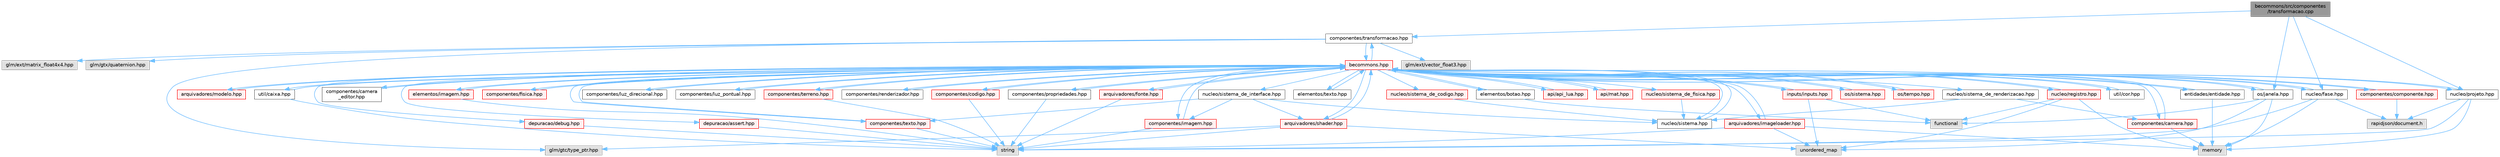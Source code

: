 digraph "becommons/src/componentes/transformacao.cpp"
{
 // LATEX_PDF_SIZE
  bgcolor="transparent";
  edge [fontname=Helvetica,fontsize=10,labelfontname=Helvetica,labelfontsize=10];
  node [fontname=Helvetica,fontsize=10,shape=box,height=0.2,width=0.4];
  Node1 [id="Node000001",label="becommons/src/componentes\l/transformacao.cpp",height=0.2,width=0.4,color="gray40", fillcolor="grey60", style="filled", fontcolor="black",tooltip=" "];
  Node1 -> Node2 [id="edge1_Node000001_Node000002",color="steelblue1",style="solid",tooltip=" "];
  Node2 [id="Node000002",label="componentes/transformacao.hpp",height=0.2,width=0.4,color="grey40", fillcolor="white", style="filled",URL="$transformacao_8hpp.html",tooltip="Calcula a mtriz de modelo para um objeto 3d qualquer."];
  Node2 -> Node3 [id="edge2_Node000002_Node000003",color="steelblue1",style="solid",tooltip=" "];
  Node3 [id="Node000003",label="becommons.hpp",height=0.2,width=0.4,color="red", fillcolor="#FFF0F0", style="filled",URL="$becommons_8hpp.html",tooltip=" "];
  Node3 -> Node4 [id="edge3_Node000003_Node000004",color="steelblue1",style="solid",tooltip=" "];
  Node4 [id="Node000004",label="api/api_lua.hpp",height=0.2,width=0.4,color="red", fillcolor="#FFF0F0", style="filled",URL="$api__lua_8hpp.html",tooltip="Gerencia a configuração do luabridge para api lua."];
  Node4 -> Node3 [id="edge4_Node000004_Node000003",color="steelblue1",style="solid",tooltip=" "];
  Node3 -> Node9 [id="edge5_Node000003_Node000009",color="steelblue1",style="solid",tooltip=" "];
  Node9 [id="Node000009",label="api/mat.hpp",height=0.2,width=0.4,color="red", fillcolor="#FFF0F0", style="filled",URL="$mat_8hpp.html",tooltip="Gerencia funçoes matemáticas."];
  Node9 -> Node3 [id="edge6_Node000009_Node000003",color="steelblue1",style="solid",tooltip=" "];
  Node3 -> Node12 [id="edge7_Node000003_Node000012",color="steelblue1",style="solid",tooltip=" "];
  Node12 [id="Node000012",label="arquivadores/fonte.hpp",height=0.2,width=0.4,color="red", fillcolor="#FFF0F0", style="filled",URL="$fonte_8hpp.html",tooltip="Define estruturas básicas para renderização de textos."];
  Node12 -> Node14 [id="edge8_Node000012_Node000014",color="steelblue1",style="solid",tooltip=" "];
  Node14 [id="Node000014",label="string",height=0.2,width=0.4,color="grey60", fillcolor="#E0E0E0", style="filled",tooltip=" "];
  Node12 -> Node3 [id="edge9_Node000012_Node000003",color="steelblue1",style="solid",tooltip=" "];
  Node3 -> Node17 [id="edge10_Node000003_Node000017",color="steelblue1",style="solid",tooltip=" "];
  Node17 [id="Node000017",label="arquivadores/imageloader.hpp",height=0.2,width=0.4,color="red", fillcolor="#FFF0F0", style="filled",URL="$imageloader_8hpp.html",tooltip="Gerencia as imagems/texturas carregadas na engine."];
  Node17 -> Node14 [id="edge11_Node000017_Node000014",color="steelblue1",style="solid",tooltip=" "];
  Node17 -> Node18 [id="edge12_Node000017_Node000018",color="steelblue1",style="solid",tooltip=" "];
  Node18 [id="Node000018",label="unordered_map",height=0.2,width=0.4,color="grey60", fillcolor="#E0E0E0", style="filled",tooltip=" "];
  Node17 -> Node22 [id="edge13_Node000017_Node000022",color="steelblue1",style="solid",tooltip=" "];
  Node22 [id="Node000022",label="memory",height=0.2,width=0.4,color="grey60", fillcolor="#E0E0E0", style="filled",tooltip=" "];
  Node17 -> Node3 [id="edge14_Node000017_Node000003",color="steelblue1",style="solid",tooltip=" "];
  Node3 -> Node23 [id="edge15_Node000003_Node000023",color="steelblue1",style="solid",tooltip=" "];
  Node23 [id="Node000023",label="arquivadores/modelo.hpp",height=0.2,width=0.4,color="red", fillcolor="#FFF0F0", style="filled",URL="$modelo_8hpp.html",tooltip="Carrega um modelo usando a biblioteca assimp com base em um diretório."];
  Node23 -> Node3 [id="edge16_Node000023_Node000003",color="steelblue1",style="solid",tooltip=" "];
  Node3 -> Node25 [id="edge17_Node000003_Node000025",color="steelblue1",style="solid",tooltip=" "];
  Node25 [id="Node000025",label="arquivadores/shader.hpp",height=0.2,width=0.4,color="red", fillcolor="#FFF0F0", style="filled",URL="$shader_8hpp.html",tooltip="Gerencia os shaders GLSL."];
  Node25 -> Node14 [id="edge18_Node000025_Node000014",color="steelblue1",style="solid",tooltip=" "];
  Node25 -> Node18 [id="edge19_Node000025_Node000018",color="steelblue1",style="solid",tooltip=" "];
  Node25 -> Node30 [id="edge20_Node000025_Node000030",color="steelblue1",style="solid",tooltip=" "];
  Node30 [id="Node000030",label="glm/gtc/type_ptr.hpp",height=0.2,width=0.4,color="grey60", fillcolor="#E0E0E0", style="filled",tooltip=" "];
  Node25 -> Node3 [id="edge21_Node000025_Node000003",color="steelblue1",style="solid",tooltip=" "];
  Node3 -> Node31 [id="edge22_Node000003_Node000031",color="steelblue1",style="solid",tooltip=" "];
  Node31 [id="Node000031",label="componentes/camera.hpp",height=0.2,width=0.4,color="red", fillcolor="#FFF0F0", style="filled",URL="$camera_8hpp.html",tooltip="Estrutura básica de câmera."];
  Node31 -> Node22 [id="edge23_Node000031_Node000022",color="steelblue1",style="solid",tooltip=" "];
  Node31 -> Node3 [id="edge24_Node000031_Node000003",color="steelblue1",style="solid",tooltip=" "];
  Node3 -> Node34 [id="edge25_Node000003_Node000034",color="steelblue1",style="solid",tooltip=" "];
  Node34 [id="Node000034",label="componentes/camera\l_editor.hpp",height=0.2,width=0.4,color="grey40", fillcolor="white", style="filled",URL="$camera__editor_8hpp.html",tooltip=" "];
  Node34 -> Node3 [id="edge26_Node000034_Node000003",color="steelblue1",style="solid",tooltip=" "];
  Node3 -> Node35 [id="edge27_Node000003_Node000035",color="steelblue1",style="solid",tooltip=" "];
  Node35 [id="Node000035",label="componentes/codigo.hpp",height=0.2,width=0.4,color="red", fillcolor="#FFF0F0", style="filled",URL="$codigo_8hpp.html",tooltip="Componente de código para entidades ECS."];
  Node35 -> Node14 [id="edge28_Node000035_Node000014",color="steelblue1",style="solid",tooltip=" "];
  Node35 -> Node3 [id="edge29_Node000035_Node000003",color="steelblue1",style="solid",tooltip=" "];
  Node3 -> Node37 [id="edge30_Node000003_Node000037",color="steelblue1",style="solid",tooltip=" "];
  Node37 [id="Node000037",label="componentes/componente.hpp",height=0.2,width=0.4,color="red", fillcolor="#FFF0F0", style="filled",URL="$componente_8hpp.html",tooltip="Estrutura base para componetes."];
  Node37 -> Node39 [id="edge31_Node000037_Node000039",color="steelblue1",style="solid",tooltip=" "];
  Node39 [id="Node000039",label="rapidjson/document.h",height=0.2,width=0.4,color="grey60", fillcolor="#E0E0E0", style="filled",tooltip=" "];
  Node37 -> Node3 [id="edge32_Node000037_Node000003",color="steelblue1",style="solid",tooltip=" "];
  Node3 -> Node42 [id="edge33_Node000003_Node000042",color="steelblue1",style="solid",tooltip=" "];
  Node42 [id="Node000042",label="componentes/fisica.hpp",height=0.2,width=0.4,color="red", fillcolor="#FFF0F0", style="filled",URL="$fisica_8hpp.html",tooltip="Componente de física para entidades ECS."];
  Node42 -> Node3 [id="edge34_Node000042_Node000003",color="steelblue1",style="solid",tooltip=" "];
  Node3 -> Node43 [id="edge35_Node000003_Node000043",color="steelblue1",style="solid",tooltip=" "];
  Node43 [id="Node000043",label="componentes/imagem.hpp",height=0.2,width=0.4,color="red", fillcolor="#FFF0F0", style="filled",URL="$componentes_2imagem_8hpp.html",tooltip=" "];
  Node43 -> Node14 [id="edge36_Node000043_Node000014",color="steelblue1",style="solid",tooltip=" "];
  Node43 -> Node3 [id="edge37_Node000043_Node000003",color="steelblue1",style="solid",tooltip=" "];
  Node3 -> Node44 [id="edge38_Node000003_Node000044",color="steelblue1",style="solid",tooltip=" "];
  Node44 [id="Node000044",label="componentes/luz_direcional.hpp",height=0.2,width=0.4,color="grey40", fillcolor="white", style="filled",URL="$luz__direcional_8hpp.html",tooltip=" "];
  Node44 -> Node3 [id="edge39_Node000044_Node000003",color="steelblue1",style="solid",tooltip=" "];
  Node3 -> Node45 [id="edge40_Node000003_Node000045",color="steelblue1",style="solid",tooltip=" "];
  Node45 [id="Node000045",label="componentes/luz_pontual.hpp",height=0.2,width=0.4,color="grey40", fillcolor="white", style="filled",URL="$luz__pontual_8hpp.html",tooltip=" "];
  Node45 -> Node3 [id="edge41_Node000045_Node000003",color="steelblue1",style="solid",tooltip=" "];
  Node3 -> Node46 [id="edge42_Node000003_Node000046",color="steelblue1",style="solid",tooltip=" "];
  Node46 [id="Node000046",label="componentes/propriedades.hpp",height=0.2,width=0.4,color="grey40", fillcolor="white", style="filled",URL="$propriedades_8hpp.html",tooltip=" "];
  Node46 -> Node14 [id="edge43_Node000046_Node000014",color="steelblue1",style="solid",tooltip=" "];
  Node46 -> Node3 [id="edge44_Node000046_Node000003",color="steelblue1",style="solid",tooltip=" "];
  Node3 -> Node47 [id="edge45_Node000003_Node000047",color="steelblue1",style="solid",tooltip=" "];
  Node47 [id="Node000047",label="componentes/renderizador.hpp",height=0.2,width=0.4,color="grey40", fillcolor="white", style="filled",URL="$renderizador_8hpp.html",tooltip=" "];
  Node47 -> Node3 [id="edge46_Node000047_Node000003",color="steelblue1",style="solid",tooltip=" "];
  Node3 -> Node48 [id="edge47_Node000003_Node000048",color="steelblue1",style="solid",tooltip=" "];
  Node48 [id="Node000048",label="componentes/terreno.hpp",height=0.2,width=0.4,color="red", fillcolor="#FFF0F0", style="filled",URL="$terreno_8hpp.html",tooltip=" "];
  Node48 -> Node14 [id="edge48_Node000048_Node000014",color="steelblue1",style="solid",tooltip=" "];
  Node48 -> Node3 [id="edge49_Node000048_Node000003",color="steelblue1",style="solid",tooltip=" "];
  Node3 -> Node49 [id="edge50_Node000003_Node000049",color="steelblue1",style="solid",tooltip=" "];
  Node49 [id="Node000049",label="componentes/texto.hpp",height=0.2,width=0.4,color="red", fillcolor="#FFF0F0", style="filled",URL="$componentes_2texto_8hpp.html",tooltip=" "];
  Node49 -> Node14 [id="edge51_Node000049_Node000014",color="steelblue1",style="solid",tooltip=" "];
  Node49 -> Node3 [id="edge52_Node000049_Node000003",color="steelblue1",style="solid",tooltip=" "];
  Node3 -> Node2 [id="edge53_Node000003_Node000002",color="steelblue1",style="solid",tooltip=" "];
  Node3 -> Node50 [id="edge54_Node000003_Node000050",color="steelblue1",style="solid",tooltip=" "];
  Node50 [id="Node000050",label="depuracao/debug.hpp",height=0.2,width=0.4,color="red", fillcolor="#FFF0F0", style="filled",URL="$debug_8hpp.html",tooltip=" "];
  Node50 -> Node14 [id="edge55_Node000050_Node000014",color="steelblue1",style="solid",tooltip=" "];
  Node3 -> Node51 [id="edge56_Node000003_Node000051",color="steelblue1",style="solid",tooltip=" "];
  Node51 [id="Node000051",label="depuracao/assert.hpp",height=0.2,width=0.4,color="red", fillcolor="#FFF0F0", style="filled",URL="$assert_8hpp.html",tooltip=" "];
  Node51 -> Node14 [id="edge57_Node000051_Node000014",color="steelblue1",style="solid",tooltip=" "];
  Node3 -> Node54 [id="edge58_Node000003_Node000054",color="steelblue1",style="solid",tooltip=" "];
  Node54 [id="Node000054",label="elementos/botao.hpp",height=0.2,width=0.4,color="grey40", fillcolor="white", style="filled",URL="$botao_8hpp.html",tooltip=" "];
  Node54 -> Node55 [id="edge59_Node000054_Node000055",color="steelblue1",style="solid",tooltip=" "];
  Node55 [id="Node000055",label="functional",height=0.2,width=0.4,color="grey60", fillcolor="#E0E0E0", style="filled",tooltip=" "];
  Node54 -> Node3 [id="edge60_Node000054_Node000003",color="steelblue1",style="solid",tooltip=" "];
  Node3 -> Node56 [id="edge61_Node000003_Node000056",color="steelblue1",style="solid",tooltip=" "];
  Node56 [id="Node000056",label="elementos/imagem.hpp",height=0.2,width=0.4,color="red", fillcolor="#FFF0F0", style="filled",URL="$elementos_2imagem_8hpp.html",tooltip="Gerencia a configuração do luabridge para api lua."];
  Node56 -> Node14 [id="edge62_Node000056_Node000014",color="steelblue1",style="solid",tooltip=" "];
  Node56 -> Node3 [id="edge63_Node000056_Node000003",color="steelblue1",style="solid",tooltip=" "];
  Node3 -> Node57 [id="edge64_Node000003_Node000057",color="steelblue1",style="solid",tooltip=" "];
  Node57 [id="Node000057",label="elementos/texto.hpp",height=0.2,width=0.4,color="grey40", fillcolor="white", style="filled",URL="$elementos_2texto_8hpp.html",tooltip=" "];
  Node57 -> Node3 [id="edge65_Node000057_Node000003",color="steelblue1",style="solid",tooltip=" "];
  Node3 -> Node58 [id="edge66_Node000003_Node000058",color="steelblue1",style="solid",tooltip=" "];
  Node58 [id="Node000058",label="entidades/entidade.hpp",height=0.2,width=0.4,color="grey40", fillcolor="white", style="filled",URL="$entidade_8hpp.html",tooltip="Inclusoes e defini��es relacionadas � entidade."];
  Node58 -> Node22 [id="edge67_Node000058_Node000022",color="steelblue1",style="solid",tooltip=" "];
  Node58 -> Node3 [id="edge68_Node000058_Node000003",color="steelblue1",style="solid",tooltip=" "];
  Node3 -> Node59 [id="edge69_Node000003_Node000059",color="steelblue1",style="solid",tooltip=" "];
  Node59 [id="Node000059",label="inputs/inputs.hpp",height=0.2,width=0.4,color="red", fillcolor="#FFF0F0", style="filled",URL="$inputs_8hpp.html",tooltip=" "];
  Node59 -> Node18 [id="edge70_Node000059_Node000018",color="steelblue1",style="solid",tooltip=" "];
  Node59 -> Node55 [id="edge71_Node000059_Node000055",color="steelblue1",style="solid",tooltip=" "];
  Node59 -> Node3 [id="edge72_Node000059_Node000003",color="steelblue1",style="solid",tooltip=" "];
  Node3 -> Node60 [id="edge73_Node000003_Node000060",color="steelblue1",style="solid",tooltip=" "];
  Node60 [id="Node000060",label="nucleo/fase.hpp",height=0.2,width=0.4,color="grey40", fillcolor="white", style="filled",URL="$fase_8hpp.html",tooltip="Gerencia sistemas numa fase."];
  Node60 -> Node14 [id="edge74_Node000060_Node000014",color="steelblue1",style="solid",tooltip=" "];
  Node60 -> Node22 [id="edge75_Node000060_Node000022",color="steelblue1",style="solid",tooltip=" "];
  Node60 -> Node39 [id="edge76_Node000060_Node000039",color="steelblue1",style="solid",tooltip=" "];
  Node60 -> Node3 [id="edge77_Node000060_Node000003",color="steelblue1",style="solid",tooltip=" "];
  Node3 -> Node61 [id="edge78_Node000003_Node000061",color="steelblue1",style="solid",tooltip=" "];
  Node61 [id="Node000061",label="nucleo/projeto.hpp",height=0.2,width=0.4,color="grey40", fillcolor="white", style="filled",URL="$projeto_8hpp.html",tooltip="Gerencia configurações do projeto."];
  Node61 -> Node14 [id="edge79_Node000061_Node000014",color="steelblue1",style="solid",tooltip=" "];
  Node61 -> Node39 [id="edge80_Node000061_Node000039",color="steelblue1",style="solid",tooltip=" "];
  Node61 -> Node22 [id="edge81_Node000061_Node000022",color="steelblue1",style="solid",tooltip=" "];
  Node61 -> Node3 [id="edge82_Node000061_Node000003",color="steelblue1",style="solid",tooltip=" "];
  Node3 -> Node62 [id="edge83_Node000003_Node000062",color="steelblue1",style="solid",tooltip=" "];
  Node62 [id="Node000062",label="nucleo/registro.hpp",height=0.2,width=0.4,color="red", fillcolor="#FFF0F0", style="filled",URL="$registro_8hpp.html",tooltip="Inclusoes e definições relacionadas à registro."];
  Node62 -> Node18 [id="edge84_Node000062_Node000018",color="steelblue1",style="solid",tooltip=" "];
  Node62 -> Node22 [id="edge85_Node000062_Node000022",color="steelblue1",style="solid",tooltip=" "];
  Node62 -> Node55 [id="edge86_Node000062_Node000055",color="steelblue1",style="solid",tooltip=" "];
  Node62 -> Node3 [id="edge87_Node000062_Node000003",color="steelblue1",style="solid",tooltip=" "];
  Node3 -> Node64 [id="edge88_Node000003_Node000064",color="steelblue1",style="solid",tooltip=" "];
  Node64 [id="Node000064",label="nucleo/sistema.hpp",height=0.2,width=0.4,color="grey40", fillcolor="white", style="filled",URL="$nucleo_2sistema_8hpp.html",tooltip=" "];
  Node64 -> Node3 [id="edge89_Node000064_Node000003",color="steelblue1",style="solid",tooltip=" "];
  Node3 -> Node65 [id="edge90_Node000003_Node000065",color="steelblue1",style="solid",tooltip=" "];
  Node65 [id="Node000065",label="nucleo/sistema_de_codigo.hpp",height=0.2,width=0.4,color="red", fillcolor="#FFF0F0", style="filled",URL="$sistema__de__codigo_8hpp.html",tooltip=" "];
  Node65 -> Node64 [id="edge91_Node000065_Node000064",color="steelblue1",style="solid",tooltip=" "];
  Node3 -> Node68 [id="edge92_Node000003_Node000068",color="steelblue1",style="solid",tooltip=" "];
  Node68 [id="Node000068",label="nucleo/sistema_de_fisica.hpp",height=0.2,width=0.4,color="red", fillcolor="#FFF0F0", style="filled",URL="$sistema__de__fisica_8hpp.html",tooltip="Gerencia a fisica de jogo com o bullet3."];
  Node68 -> Node64 [id="edge93_Node000068_Node000064",color="steelblue1",style="solid",tooltip=" "];
  Node3 -> Node70 [id="edge94_Node000003_Node000070",color="steelblue1",style="solid",tooltip=" "];
  Node70 [id="Node000070",label="nucleo/sistema_de_interface.hpp",height=0.2,width=0.4,color="grey40", fillcolor="white", style="filled",URL="$sistema__de__interface_8hpp.html",tooltip=" "];
  Node70 -> Node64 [id="edge95_Node000070_Node000064",color="steelblue1",style="solid",tooltip=" "];
  Node70 -> Node25 [id="edge96_Node000070_Node000025",color="steelblue1",style="solid",tooltip=" "];
  Node70 -> Node49 [id="edge97_Node000070_Node000049",color="steelblue1",style="solid",tooltip=" "];
  Node70 -> Node43 [id="edge98_Node000070_Node000043",color="steelblue1",style="solid",tooltip=" "];
  Node3 -> Node71 [id="edge99_Node000003_Node000071",color="steelblue1",style="solid",tooltip=" "];
  Node71 [id="Node000071",label="nucleo/sistema_de_renderizacao.hpp",height=0.2,width=0.4,color="grey40", fillcolor="white", style="filled",URL="$sistema__de__renderizacao_8hpp.html",tooltip="Gerencia a renderizacao."];
  Node71 -> Node64 [id="edge100_Node000071_Node000064",color="steelblue1",style="solid",tooltip=" "];
  Node71 -> Node31 [id="edge101_Node000071_Node000031",color="steelblue1",style="solid",tooltip=" "];
  Node3 -> Node72 [id="edge102_Node000003_Node000072",color="steelblue1",style="solid",tooltip=" "];
  Node72 [id="Node000072",label="os/janela.hpp",height=0.2,width=0.4,color="grey40", fillcolor="white", style="filled",URL="$janela_8hpp.html",tooltip="Inicia e gerencia janela glfw."];
  Node72 -> Node55 [id="edge103_Node000072_Node000055",color="steelblue1",style="solid",tooltip=" "];
  Node72 -> Node22 [id="edge104_Node000072_Node000022",color="steelblue1",style="solid",tooltip=" "];
  Node72 -> Node18 [id="edge105_Node000072_Node000018",color="steelblue1",style="solid",tooltip=" "];
  Node72 -> Node3 [id="edge106_Node000072_Node000003",color="steelblue1",style="solid",tooltip=" "];
  Node3 -> Node73 [id="edge107_Node000003_Node000073",color="steelblue1",style="solid",tooltip=" "];
  Node73 [id="Node000073",label="os/sistema.hpp",height=0.2,width=0.4,color="red", fillcolor="#FFF0F0", style="filled",URL="$os_2sistema_8hpp.html",tooltip="funçoes do sistema"];
  Node73 -> Node3 [id="edge108_Node000073_Node000003",color="steelblue1",style="solid",tooltip=" "];
  Node3 -> Node76 [id="edge109_Node000003_Node000076",color="steelblue1",style="solid",tooltip=" "];
  Node76 [id="Node000076",label="os/tempo.hpp",height=0.2,width=0.4,color="red", fillcolor="#FFF0F0", style="filled",URL="$tempo_8hpp.html",tooltip="Inicia e gerencia o tempo."];
  Node76 -> Node3 [id="edge110_Node000076_Node000003",color="steelblue1",style="solid",tooltip=" "];
  Node3 -> Node78 [id="edge111_Node000003_Node000078",color="steelblue1",style="solid",tooltip=" "];
  Node78 [id="Node000078",label="util/caixa.hpp",height=0.2,width=0.4,color="grey40", fillcolor="white", style="filled",URL="$caixa_8hpp.html",tooltip=" "];
  Node78 -> Node14 [id="edge112_Node000078_Node000014",color="steelblue1",style="solid",tooltip=" "];
  Node78 -> Node3 [id="edge113_Node000078_Node000003",color="steelblue1",style="solid",tooltip=" "];
  Node3 -> Node79 [id="edge114_Node000003_Node000079",color="steelblue1",style="solid",tooltip=" "];
  Node79 [id="Node000079",label="util/cor.hpp",height=0.2,width=0.4,color="grey40", fillcolor="white", style="filled",URL="$cor_8hpp.html",tooltip=" "];
  Node79 -> Node3 [id="edge115_Node000079_Node000003",color="steelblue1",style="solid",tooltip=" "];
  Node2 -> Node88 [id="edge116_Node000002_Node000088",color="steelblue1",style="solid",tooltip=" "];
  Node88 [id="Node000088",label="glm/ext/vector_float3.hpp",height=0.2,width=0.4,color="grey60", fillcolor="#E0E0E0", style="filled",tooltip=" "];
  Node2 -> Node89 [id="edge117_Node000002_Node000089",color="steelblue1",style="solid",tooltip=" "];
  Node89 [id="Node000089",label="glm/ext/matrix_float4x4.hpp",height=0.2,width=0.4,color="grey60", fillcolor="#E0E0E0", style="filled",tooltip=" "];
  Node2 -> Node30 [id="edge118_Node000002_Node000030",color="steelblue1",style="solid",tooltip=" "];
  Node2 -> Node90 [id="edge119_Node000002_Node000090",color="steelblue1",style="solid",tooltip=" "];
  Node90 [id="Node000090",label="glm/gtx/quaternion.hpp",height=0.2,width=0.4,color="grey60", fillcolor="#E0E0E0", style="filled",tooltip=" "];
  Node1 -> Node60 [id="edge120_Node000001_Node000060",color="steelblue1",style="solid",tooltip=" "];
  Node1 -> Node61 [id="edge121_Node000001_Node000061",color="steelblue1",style="solid",tooltip=" "];
  Node1 -> Node72 [id="edge122_Node000001_Node000072",color="steelblue1",style="solid",tooltip=" "];
}
